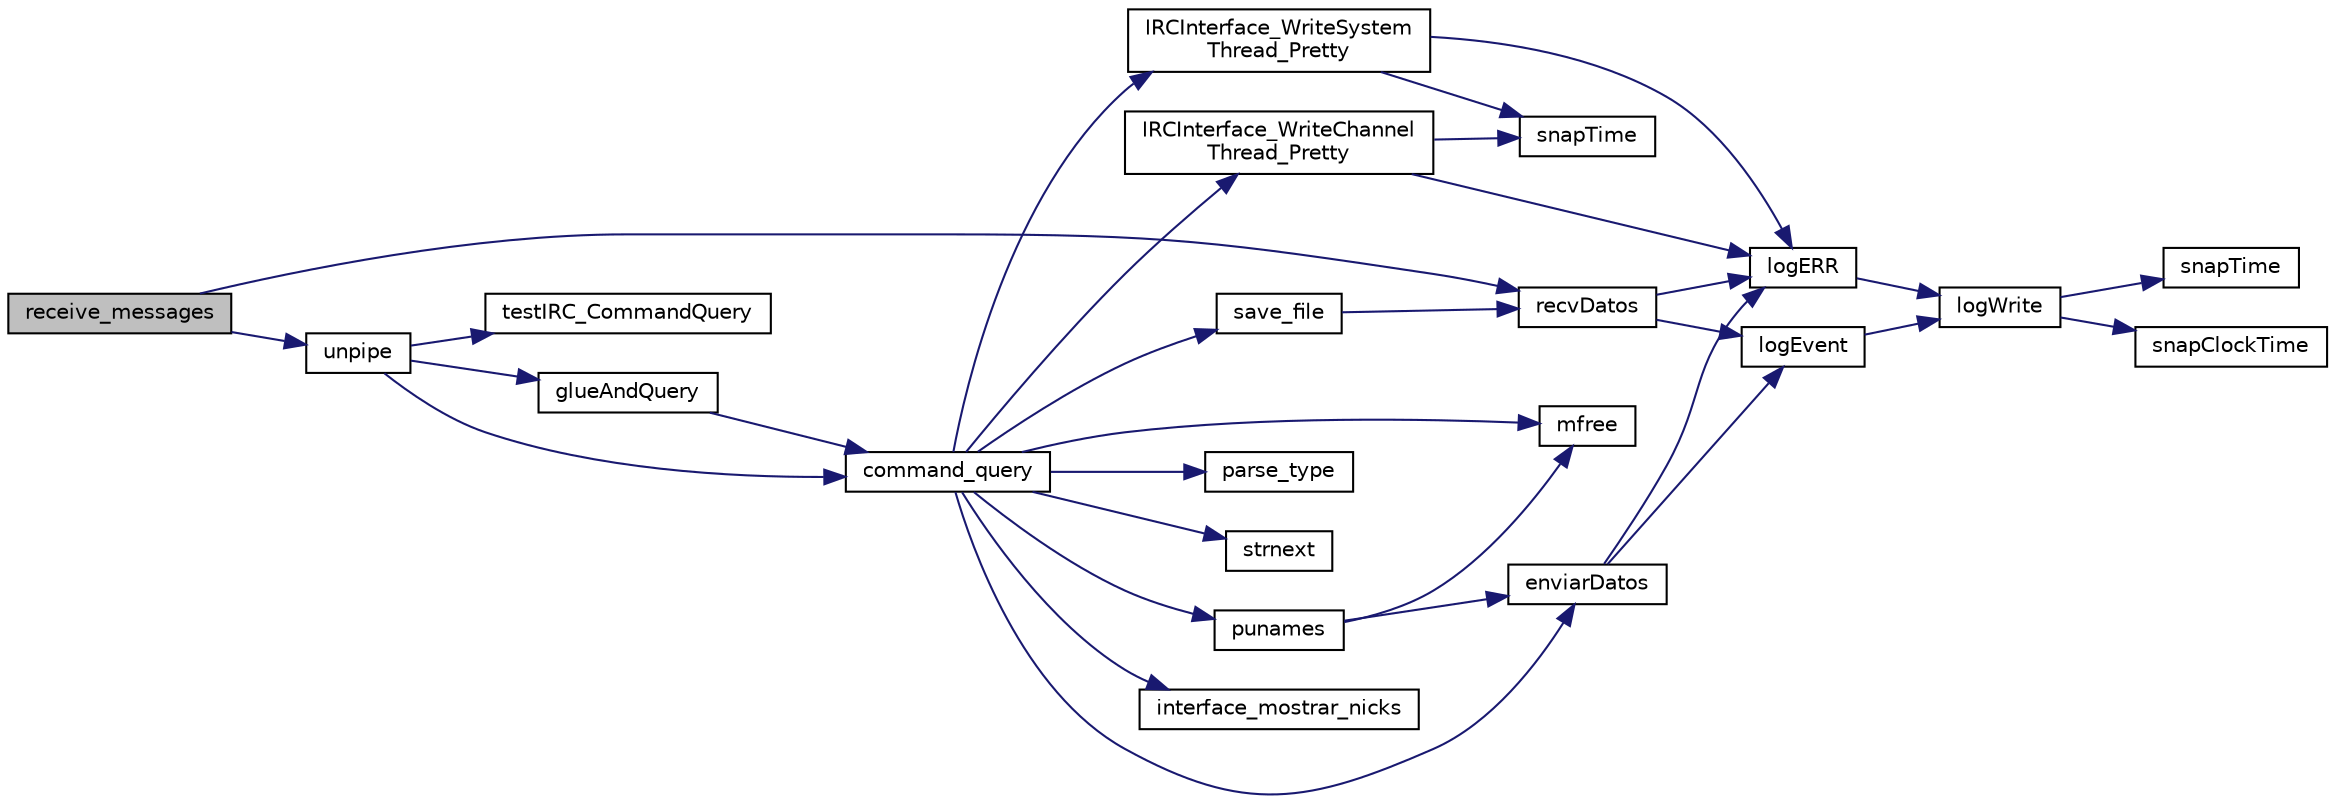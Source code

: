 digraph "receive_messages"
{
  edge [fontname="Helvetica",fontsize="10",labelfontname="Helvetica",labelfontsize="10"];
  node [fontname="Helvetica",fontsize="10",shape=record];
  rankdir="LR";
  Node1 [label="receive_messages",height=0.2,width=0.4,color="black", fillcolor="grey75", style="filled", fontcolor="black"];
  Node1 -> Node2 [color="midnightblue",fontsize="10",style="solid",fontname="Helvetica"];
  Node2 [label="recvDatos",height=0.2,width=0.4,color="black", fillcolor="white", style="filled",URL="$conexion__tcp_8h.html#a2ec2b47883bdb05804bec657bfc42516"];
  Node2 -> Node3 [color="midnightblue",fontsize="10",style="solid",fontname="Helvetica"];
  Node3 [label="logEvent",height=0.2,width=0.4,color="black", fillcolor="white", style="filled",URL="$logger_8h.html#af71188329ee1cf68a59d3f9ddd035ca6"];
  Node3 -> Node4 [color="midnightblue",fontsize="10",style="solid",fontname="Helvetica"];
  Node4 [label="logWrite",height=0.2,width=0.4,color="black", fillcolor="white", style="filled",URL="$logger_8c.html#a6d1f5cd19f49b187e2097a467eca0233"];
  Node4 -> Node5 [color="midnightblue",fontsize="10",style="solid",fontname="Helvetica"];
  Node5 [label="snapTime",height=0.2,width=0.4,color="black", fillcolor="white", style="filled",URL="$logger_8c.html#a9780074b15cc3acc70e3ee5989c8005a"];
  Node4 -> Node6 [color="midnightblue",fontsize="10",style="solid",fontname="Helvetica"];
  Node6 [label="snapClockTime",height=0.2,width=0.4,color="black", fillcolor="white", style="filled",URL="$logger_8c.html#ad5ed54850fd750ca0935368e72017537"];
  Node2 -> Node7 [color="midnightblue",fontsize="10",style="solid",fontname="Helvetica"];
  Node7 [label="logERR",height=0.2,width=0.4,color="black", fillcolor="white", style="filled",URL="$logger_8h.html#a9487660b2ec318326782a9d9e32f8461"];
  Node7 -> Node4 [color="midnightblue",fontsize="10",style="solid",fontname="Helvetica"];
  Node1 -> Node8 [color="midnightblue",fontsize="10",style="solid",fontname="Helvetica"];
  Node8 [label="unpipe",height=0.2,width=0.4,color="black", fillcolor="white", style="filled",URL="$xchat2_8c.html#a63f7dc08db4a2318cb526eee804709b3",tooltip="Funcion para dividir en comandos la cadena \"message\". "];
  Node8 -> Node9 [color="midnightblue",fontsize="10",style="solid",fontname="Helvetica"];
  Node9 [label="testIRC_CommandQuery",height=0.2,width=0.4,color="black", fillcolor="white", style="filled",URL="$aux__functions_8h.html#a8d3c58618c3bb95d81a542251062d19e"];
  Node8 -> Node10 [color="midnightblue",fontsize="10",style="solid",fontname="Helvetica"];
  Node10 [label="glueAndQuery",height=0.2,width=0.4,color="black", fillcolor="white", style="filled",URL="$xchat2_8c.html#a98484e1bbb136d37503aa6c604eff6a2"];
  Node10 -> Node11 [color="midnightblue",fontsize="10",style="solid",fontname="Helvetica"];
  Node11 [label="command_query",height=0.2,width=0.4,color="black", fillcolor="white", style="filled",URL="$xchat2_8c.html#a41f93f364aea303a0c93177289733f92",tooltip="Parsea los mensajes y respuestas que recibe del servidor. "];
  Node11 -> Node12 [color="midnightblue",fontsize="10",style="solid",fontname="Helvetica"];
  Node12 [label="IRCInterface_WriteSystem\lThread_Pretty",height=0.2,width=0.4,color="black", fillcolor="white", style="filled",URL="$aux__functions_8h.html#a043ae6695458ae3a85dc9da43cf9b751"];
  Node12 -> Node7 [color="midnightblue",fontsize="10",style="solid",fontname="Helvetica"];
  Node12 -> Node13 [color="midnightblue",fontsize="10",style="solid",fontname="Helvetica"];
  Node13 [label="snapTime",height=0.2,width=0.4,color="black", fillcolor="white", style="filled",URL="$logger_8h.html#a9780074b15cc3acc70e3ee5989c8005a"];
  Node11 -> Node14 [color="midnightblue",fontsize="10",style="solid",fontname="Helvetica"];
  Node14 [label="strnext",height=0.2,width=0.4,color="black", fillcolor="white", style="filled",URL="$aux__functions_8h.html#a20f32d171da437faef7716e4b6e667dd",tooltip="Devuelve una cadena que empieza inmediatamente después de la cadena &#39;haystack&#39; tras la primera aparic..."];
  Node11 -> Node15 [color="midnightblue",fontsize="10",style="solid",fontname="Helvetica"];
  Node15 [label="mfree",height=0.2,width=0.4,color="black", fillcolor="white", style="filled",URL="$aux__functions_8h.html#a2480cc4793bf25a16cc731dc9d033582",tooltip="Libera punteros si estos no estan a NULL Uso. "];
  Node11 -> Node16 [color="midnightblue",fontsize="10",style="solid",fontname="Helvetica"];
  Node16 [label="IRCInterface_WriteChannel\lThread_Pretty",height=0.2,width=0.4,color="black", fillcolor="white", style="filled",URL="$aux__functions_8h.html#a6400bb2b7979a2393f0e84b6646a24fe"];
  Node16 -> Node7 [color="midnightblue",fontsize="10",style="solid",fontname="Helvetica"];
  Node16 -> Node13 [color="midnightblue",fontsize="10",style="solid",fontname="Helvetica"];
  Node11 -> Node17 [color="midnightblue",fontsize="10",style="solid",fontname="Helvetica"];
  Node17 [label="interface_mostrar_nicks",height=0.2,width=0.4,color="black", fillcolor="white", style="filled",URL="$aux__functions_8h.html#a09c2fcb81e148a2f23080a1671869f96",tooltip="Actualiza la lista de nicks de la interfaz y sus estados. "];
  Node11 -> Node18 [color="midnightblue",fontsize="10",style="solid",fontname="Helvetica"];
  Node18 [label="punames",height=0.2,width=0.4,color="black", fillcolor="white", style="filled",URL="$user__commands_8h.html#abaae116595df34db33e65e3d9d225103",tooltip="Comando de usuario NAMES. "];
  Node18 -> Node19 [color="midnightblue",fontsize="10",style="solid",fontname="Helvetica"];
  Node19 [label="enviarDatos",height=0.2,width=0.4,color="black", fillcolor="white", style="filled",URL="$conexion__tcp_8h.html#ab9468ce1338cfca5736ab407ba155f55"];
  Node19 -> Node3 [color="midnightblue",fontsize="10",style="solid",fontname="Helvetica"];
  Node19 -> Node7 [color="midnightblue",fontsize="10",style="solid",fontname="Helvetica"];
  Node18 -> Node15 [color="midnightblue",fontsize="10",style="solid",fontname="Helvetica"];
  Node11 -> Node20 [color="midnightblue",fontsize="10",style="solid",fontname="Helvetica"];
  Node20 [label="save_file",height=0.2,width=0.4,color="black", fillcolor="white", style="filled",URL="$aux__functions_8h.html#a9a7f9a514711f5954007dc83533d9362",tooltip="Establece la conexíon con el servidor de archivos para recibir los datos y escribirlos en un fichero..."];
  Node20 -> Node2 [color="midnightblue",fontsize="10",style="solid",fontname="Helvetica"];
  Node11 -> Node19 [color="midnightblue",fontsize="10",style="solid",fontname="Helvetica"];
  Node11 -> Node21 [color="midnightblue",fontsize="10",style="solid",fontname="Helvetica"];
  Node21 [label="parse_type",height=0.2,width=0.4,color="black", fillcolor="white", style="filled",URL="$aux__functions_8h.html#a90798d5fe15fdd743f8802b0f154b854",tooltip="Devuelve el tipo de comando (código 3 digitos) de un mensaje no reconocido por IRC_CommandQuery() ..."];
  Node8 -> Node11 [color="midnightblue",fontsize="10",style="solid",fontname="Helvetica"];
}
